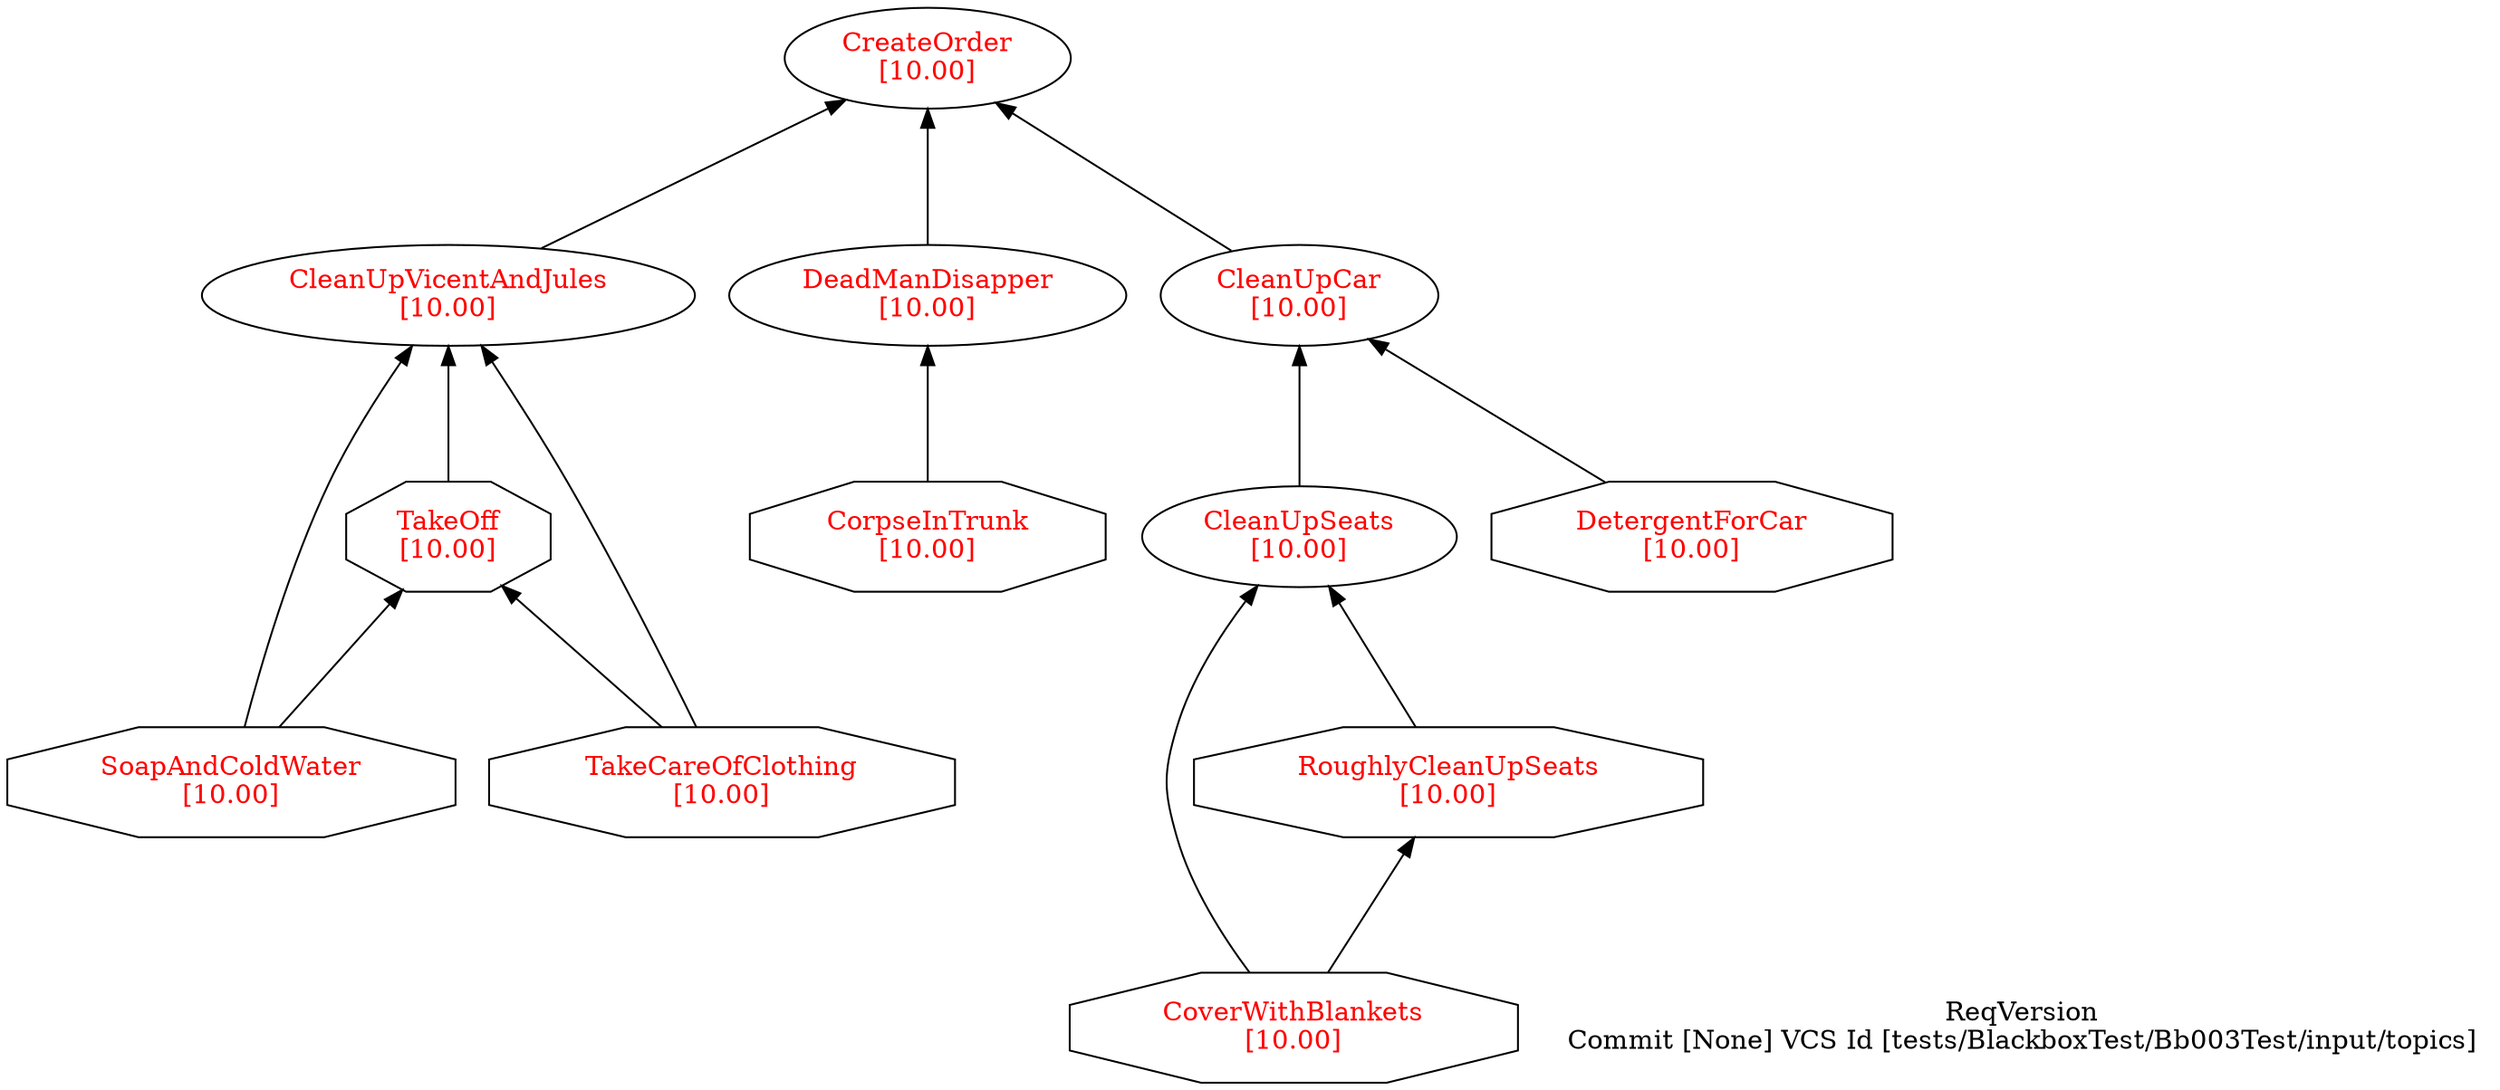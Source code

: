 digraph reqdeps {
rankdir=BT;
mclimit=10.0;
nslimit=10.0;ranksep=1;
"CleanUpCar" [fontcolor=red,label="CleanUpCar\n[10.00]"];
"CleanUpCar" -> "CreateOrder";
"CleanUpSeats" [fontcolor=red,label="CleanUpSeats\n[10.00]"];
"CleanUpSeats" -> "CleanUpCar";
"CleanUpVicentAndJules" [fontcolor=red,label="CleanUpVicentAndJules\n[10.00]"];
"CleanUpVicentAndJules" -> "CreateOrder";
"CorpseInTrunk" [fontcolor=red,label="CorpseInTrunk\n[10.00]",shape=octagon];
"CorpseInTrunk" -> "DeadManDisapper";
"CoverWithBlankets" [fontcolor=red,label="CoverWithBlankets\n[10.00]",shape=octagon];
"CoverWithBlankets" -> "CleanUpSeats";
"CoverWithBlankets" -> "RoughlyCleanUpSeats";
"CreateOrder" [fontcolor=red,label="CreateOrder\n[10.00]"];
"DeadManDisapper" [fontcolor=red,label="DeadManDisapper\n[10.00]"];
"DeadManDisapper" -> "CreateOrder";
"DetergentForCar" [fontcolor=red,label="DetergentForCar\n[10.00]",shape=octagon];
"DetergentForCar" -> "CleanUpCar";
"RoughlyCleanUpSeats" [fontcolor=red,label="RoughlyCleanUpSeats\n[10.00]",shape=octagon];
"RoughlyCleanUpSeats" -> "CleanUpSeats";
"SoapAndColdWater" [fontcolor=red,label="SoapAndColdWater\n[10.00]",shape=octagon];
"SoapAndColdWater" -> "CleanUpVicentAndJules";
"SoapAndColdWater" -> "TakeOff";
"TakeCareOfClothing" [fontcolor=red,label="TakeCareOfClothing\n[10.00]",shape=octagon];
"TakeCareOfClothing" -> "CleanUpVicentAndJules";
"TakeCareOfClothing" -> "TakeOff";
"TakeOff" [fontcolor=red,label="TakeOff\n[10.00]",shape=octagon];
"TakeOff" -> "CleanUpVicentAndJules";
ReqVersion [shape=plaintext label="ReqVersion\nCommit [None] VCS Id [tests/BlackboxTest/Bb003Test/input/topics]"]
}
